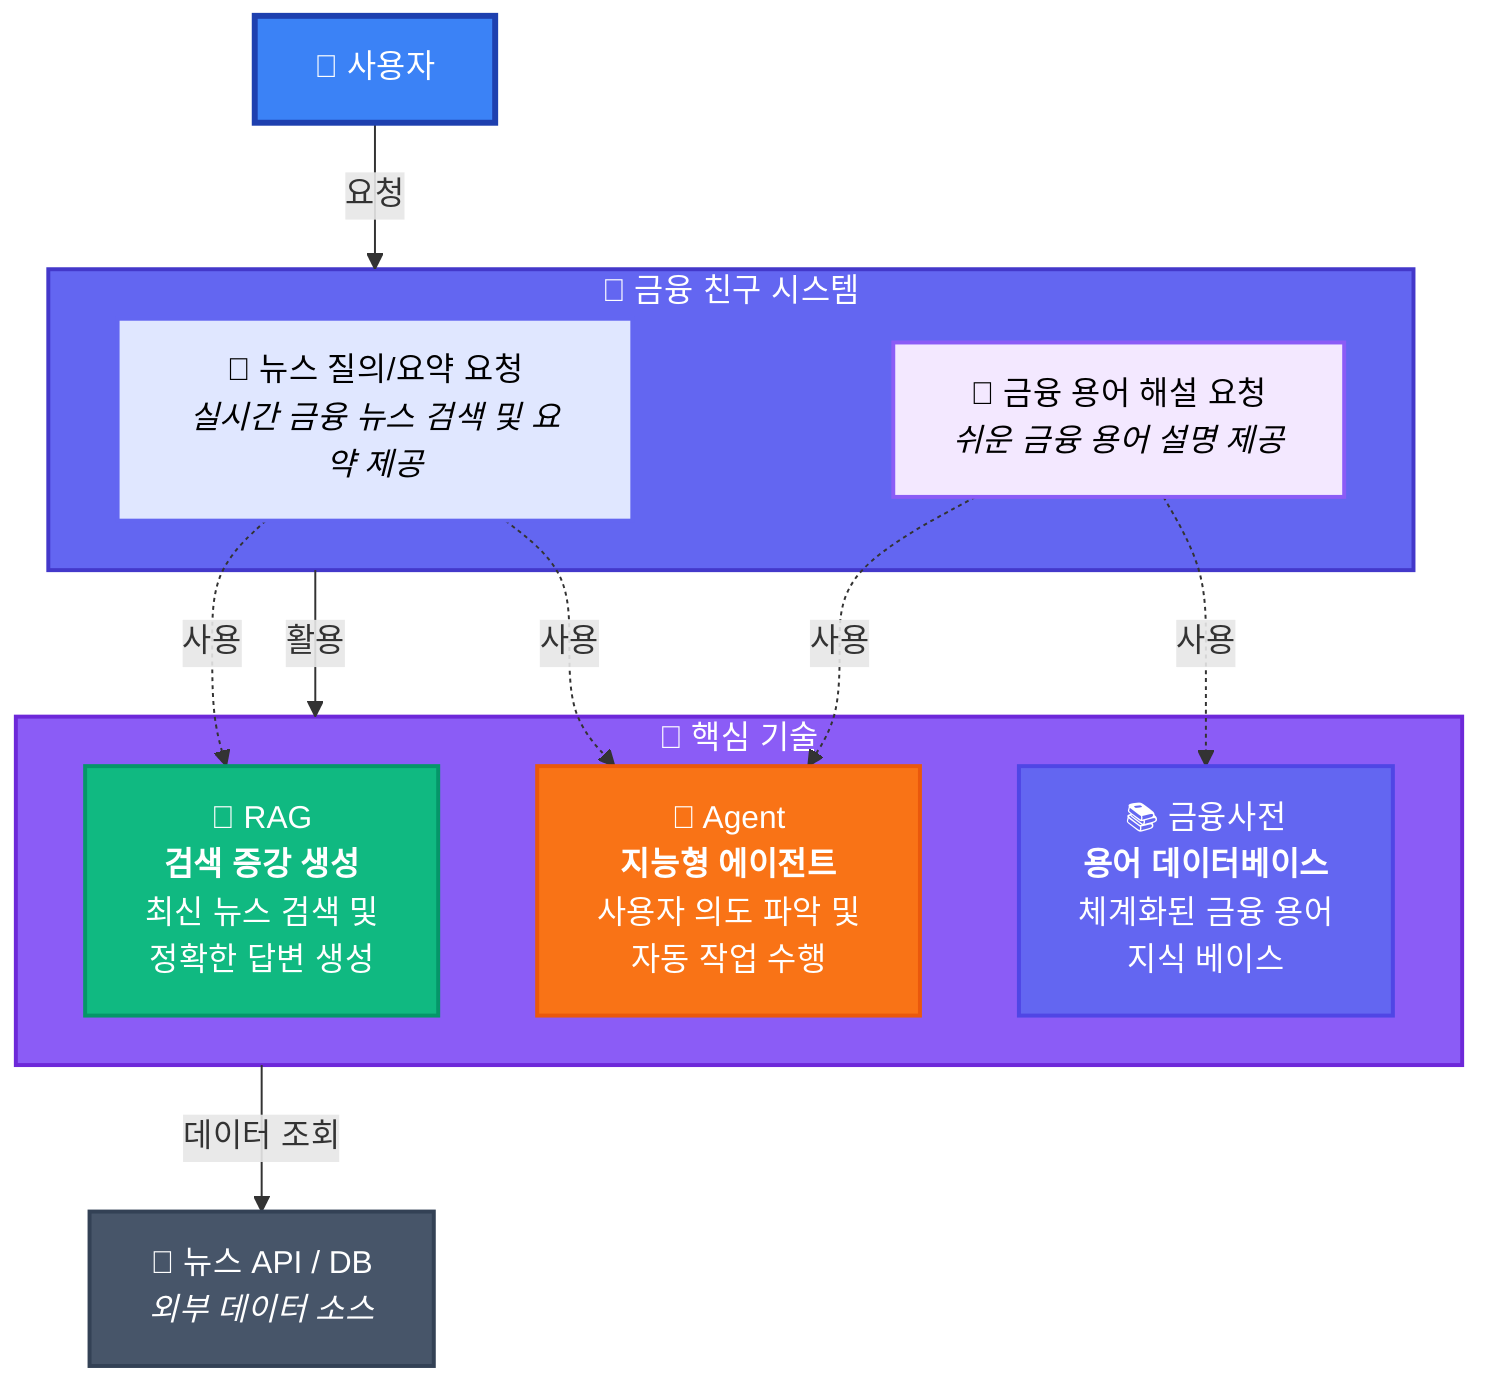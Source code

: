 graph TB
    User["👤 사용자"]
    
    subgraph System["💼 금융 친구 시스템"]
        News["📰 뉴스 질의/요약 요청<br/><i>실시간 금융 뉴스 검색 및 요약 제공</i>"]
        Term["📖 금융 용어 해설 요청<br/><i>쉬운 금융 용어 설명 제공</i>"]
    end
    
    subgraph Core["🔧 핵심 기술"]
        RAG["🧠 RAG<br/><b>검색 증강 생성</b><br/>최신 뉴스 검색 및<br/>정확한 답변 생성"]
        Agent["🔀 Agent<br/><b>지능형 에이전트</b><br/>사용자 의도 파악 및<br/>자동 작업 수행"]
        Dict["📚 금융사전<br/><b>용어 데이터베이스</b><br/>체계화된 금융 용어<br/>지식 베이스"]
    end
    
    Data["💾 뉴스 API / DB<br/><i>외부 데이터 소스</i>"]
    
    User -->|요청| System
    System -->|활용| Core
    Core -->|데이터 조회| Data
    
    News -.->|사용| RAG
    News -.->|사용| Agent
    Term -.->|사용| Dict
    Term -.->|사용| Agent
    
    style User fill:#3b82f6,stroke:#1e40af,stroke-width:3px,color:#fff
    style System fill:#6366f1,stroke:#4338ca,stroke-width:2px,color:#fff
    style Core fill:#8b5cf6,stroke:#6d28d9,stroke-width:2px,color:#fff
    style Data fill:#475569,stroke:#334155,stroke-width:2px,color:#fff
    style RAG fill:#10b981,stroke:#059669,stroke-width:2px,color:#fff
    style Agent fill:#f97316,stroke:#ea580c,stroke-width:2px,color:#fff
    style Dict fill:#6366f1,stroke:#4f46e5,stroke-width:2px,color:#fff
    style News fill:#e0e7ff,stroke:#6366f1,stroke-width:2px,color:#000
    style Term fill:#f3e8ff,stroke:#8b5cf6,stroke-width:2px,color:#000